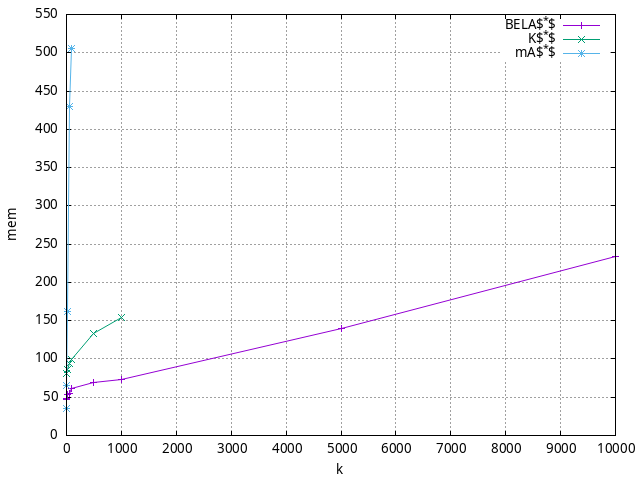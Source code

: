 #!/usr/bin/gnuplot
# -*- coding: utf-8 -*-
#
# results/maps/octile/15/random512-15.heuristic.octile.mem.gnuplot
#
# Started on 04/02/2024 19:56:14
# Author: Carlos Linares López
set grid
set xlabel "k"
set ylabel "mem"

set terminal png enhanced font "Ariel,10"
set output 'random512-15.heuristic.octile.mem.png'

plot "-" title "BELA$^*$"      with linesp, "-" title "K$^*$"      with linesp, "-" title "mA$^*$"      with linesp

	1 47.54
	5 48.14
	10 53.64
	50 55.08
	100 61.84
	500 69.73
	1000 72.62
	5000 139.41
	10000 234.29
end
	1 65.64
	5 80.92
	10 85.8
	50 93.84
	100 99.92
	500 133.1
	1000 154.29
end
	1 34.66
	5 64.67
	10 161.95
	50 429.95
	100 506.22
end
